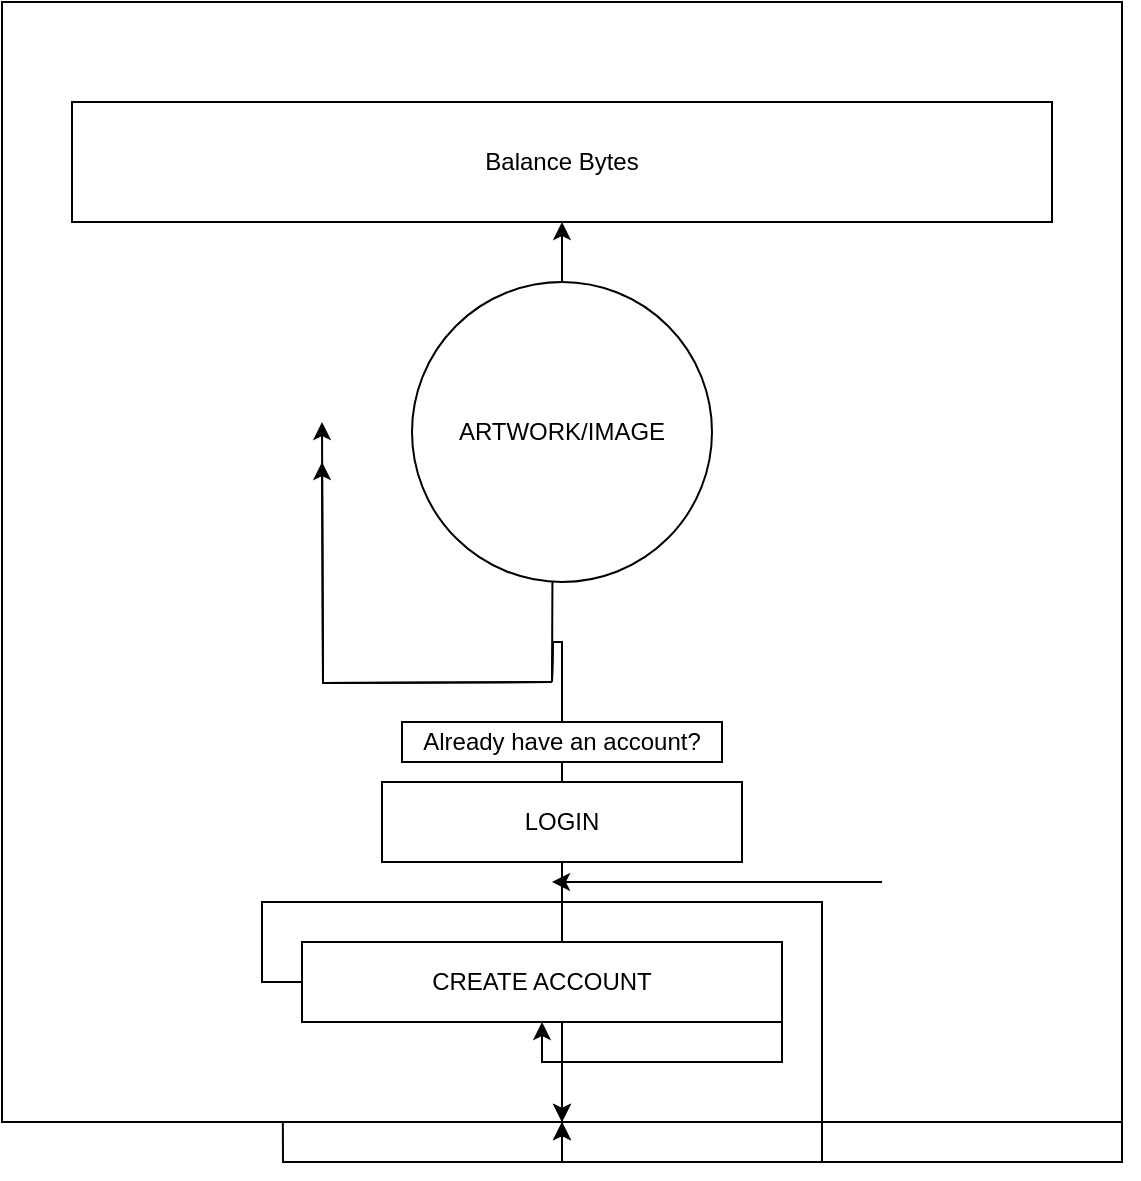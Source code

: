 <mxfile version="24.6.4" type="device" pages="11">
  <diagram name="Front Page" id="qICX5ICRqZg0r3DGuJJG">
    <mxGraphModel dx="1026" dy="675" grid="1" gridSize="10" guides="1" tooltips="1" connect="1" arrows="1" fold="1" page="1" pageScale="1" pageWidth="850" pageHeight="1100" math="0" shadow="0">
      <root>
        <mxCell id="0" />
        <mxCell id="1" parent="0" />
        <mxCell id="lHscJubLLJOA_1o7dfMD-1" value="&lt;h1 style=&quot;margin-top: 0px;&quot;&gt;Heading&lt;/h1&gt;&lt;p&gt;Lorem ipsum dolor sit amet, consectetur adipisicing elit, sed do eiusmod tempor incididunt ut labore et dolore magna aliqua.&lt;/p&gt;" style="text;html=1;whiteSpace=wrap;overflow=hidden;rounded=0;" parent="1" vertex="1">
          <mxGeometry x="330" y="260" width="180" height="120" as="geometry" />
        </mxCell>
        <mxCell id="8giqpUEEAc0bAvf1bpAf-1" style="edgeStyle=orthogonalEdgeStyle;rounded=0;orthogonalLoop=1;jettySize=auto;html=1;" parent="1" target="lHscJubLLJOA_1o7dfMD-1" edge="1">
          <mxGeometry relative="1" as="geometry">
            <mxPoint x="260" y="260" as="sourcePoint" />
          </mxGeometry>
        </mxCell>
        <mxCell id="8giqpUEEAc0bAvf1bpAf-3" style="edgeStyle=orthogonalEdgeStyle;rounded=0;orthogonalLoop=1;jettySize=auto;html=1;" parent="1" source="lHscJubLLJOA_1o7dfMD-2" edge="1">
          <mxGeometry relative="1" as="geometry">
            <mxPoint x="210" y="510" as="targetPoint" />
          </mxGeometry>
        </mxCell>
        <mxCell id="lHscJubLLJOA_1o7dfMD-2" value="" style="whiteSpace=wrap;html=1;aspect=fixed;" parent="1" vertex="1">
          <mxGeometry x="70" y="70" width="560" height="560" as="geometry" />
        </mxCell>
        <mxCell id="8giqpUEEAc0bAvf1bpAf-2" style="edgeStyle=orthogonalEdgeStyle;rounded=0;orthogonalLoop=1;jettySize=auto;html=1;exitX=1;exitY=1;exitDx=0;exitDy=0;" parent="1" source="lHscJubLLJOA_1o7dfMD-2" target="lHscJubLLJOA_1o7dfMD-2" edge="1">
          <mxGeometry relative="1" as="geometry" />
        </mxCell>
        <mxCell id="8giqpUEEAc0bAvf1bpAf-6" style="edgeStyle=orthogonalEdgeStyle;rounded=0;orthogonalLoop=1;jettySize=auto;html=1;" parent="1" edge="1">
          <mxGeometry relative="1" as="geometry">
            <mxPoint x="230" y="280" as="targetPoint" />
            <mxPoint x="345" y="410" as="sourcePoint" />
          </mxGeometry>
        </mxCell>
        <mxCell id="8giqpUEEAc0bAvf1bpAf-7" style="edgeStyle=orthogonalEdgeStyle;rounded=0;orthogonalLoop=1;jettySize=auto;html=1;" parent="1" target="lHscJubLLJOA_1o7dfMD-2" edge="1">
          <mxGeometry relative="1" as="geometry">
            <mxPoint x="345" y="410" as="sourcePoint" />
          </mxGeometry>
        </mxCell>
        <mxCell id="8giqpUEEAc0bAvf1bpAf-8" style="edgeStyle=orthogonalEdgeStyle;rounded=0;orthogonalLoop=1;jettySize=auto;html=1;" parent="1" target="lHscJubLLJOA_1o7dfMD-2" edge="1">
          <mxGeometry relative="1" as="geometry">
            <mxPoint x="345" y="410" as="sourcePoint" />
          </mxGeometry>
        </mxCell>
        <mxCell id="8giqpUEEAc0bAvf1bpAf-9" style="edgeStyle=orthogonalEdgeStyle;rounded=0;orthogonalLoop=1;jettySize=auto;html=1;" parent="1" edge="1">
          <mxGeometry relative="1" as="geometry">
            <mxPoint x="230" y="300" as="targetPoint" />
            <mxPoint x="345" y="410" as="sourcePoint" />
          </mxGeometry>
        </mxCell>
        <mxCell id="8giqpUEEAc0bAvf1bpAf-11" value="" style="edgeStyle=orthogonalEdgeStyle;rounded=0;orthogonalLoop=1;jettySize=auto;html=1;" parent="1" target="8giqpUEEAc0bAvf1bpAf-10" edge="1">
          <mxGeometry relative="1" as="geometry">
            <mxPoint x="345" y="410" as="sourcePoint" />
          </mxGeometry>
        </mxCell>
        <mxCell id="8giqpUEEAc0bAvf1bpAf-5" style="edgeStyle=orthogonalEdgeStyle;rounded=0;orthogonalLoop=1;jettySize=auto;html=1;exitX=1;exitY=1;exitDx=0;exitDy=0;" parent="1" edge="1">
          <mxGeometry relative="1" as="geometry">
            <mxPoint x="510" y="510" as="sourcePoint" />
            <mxPoint x="345" y="510" as="targetPoint" />
          </mxGeometry>
        </mxCell>
        <mxCell id="8giqpUEEAc0bAvf1bpAf-10" value="Balance Bytes" style="whiteSpace=wrap;html=1;" parent="1" vertex="1">
          <mxGeometry x="105" y="120" width="490" height="60" as="geometry" />
        </mxCell>
        <mxCell id="JlLip9QUnb0sgv-yLSRy-1" value="LOGIN" style="rounded=0;whiteSpace=wrap;html=1;" parent="1" vertex="1">
          <mxGeometry x="260" y="460" width="180" height="40" as="geometry" />
        </mxCell>
        <mxCell id="JlLip9QUnb0sgv-yLSRy-3" style="edgeStyle=orthogonalEdgeStyle;rounded=0;orthogonalLoop=1;jettySize=auto;html=1;exitX=0;exitY=0.5;exitDx=0;exitDy=0;" parent="1" source="JlLip9QUnb0sgv-yLSRy-2" target="lHscJubLLJOA_1o7dfMD-2" edge="1">
          <mxGeometry relative="1" as="geometry" />
        </mxCell>
        <mxCell id="JlLip9QUnb0sgv-yLSRy-2" value="CREATE ACCOUNT" style="rounded=0;whiteSpace=wrap;html=1;" parent="1" vertex="1">
          <mxGeometry x="220" y="540" width="240" height="40" as="geometry" />
        </mxCell>
        <mxCell id="JlLip9QUnb0sgv-yLSRy-4" value="ARTWORK/IMAGE" style="ellipse;whiteSpace=wrap;html=1;aspect=fixed;" parent="1" vertex="1">
          <mxGeometry x="275" y="210" width="150" height="150" as="geometry" />
        </mxCell>
        <mxCell id="UP1HYczpETbNZ8f-qdok-1" value="Already have an account?" style="rounded=0;whiteSpace=wrap;html=1;" vertex="1" parent="1">
          <mxGeometry x="270" y="430" width="160" height="20" as="geometry" />
        </mxCell>
        <mxCell id="UP1HYczpETbNZ8f-qdok-2" style="edgeStyle=orthogonalEdgeStyle;rounded=0;orthogonalLoop=1;jettySize=auto;html=1;exitX=1;exitY=1;exitDx=0;exitDy=0;" edge="1" parent="1" source="JlLip9QUnb0sgv-yLSRy-2" target="JlLip9QUnb0sgv-yLSRy-2">
          <mxGeometry relative="1" as="geometry" />
        </mxCell>
      </root>
    </mxGraphModel>
  </diagram>
  <diagram id="GiMpFzAS6m2zPdxuGs3s" name="Create Account Page">
    <mxGraphModel dx="1026" dy="692" grid="1" gridSize="10" guides="1" tooltips="1" connect="1" arrows="1" fold="1" page="1" pageScale="1" pageWidth="850" pageHeight="1100" math="0" shadow="0">
      <root>
        <mxCell id="0" />
        <mxCell id="1" parent="0" />
        <mxCell id="FqKHCaAvu0iRrxvZUC-U-1" value="" style="rounded=0;whiteSpace=wrap;html=1;" vertex="1" parent="1">
          <mxGeometry x="80" y="60" width="510" height="590" as="geometry" />
        </mxCell>
        <mxCell id="FqKHCaAvu0iRrxvZUC-U-2" value="What are your Goals?" style="rounded=0;whiteSpace=wrap;html=1;" vertex="1" parent="1">
          <mxGeometry x="160" y="110" width="380" height="60" as="geometry" />
        </mxCell>
        <mxCell id="FqKHCaAvu0iRrxvZUC-U-4" style="edgeStyle=orthogonalEdgeStyle;rounded=0;orthogonalLoop=1;jettySize=auto;html=1;exitX=0;exitY=0.25;exitDx=0;exitDy=0;" edge="1" parent="1" source="FqKHCaAvu0iRrxvZUC-U-3" target="FqKHCaAvu0iRrxvZUC-U-1">
          <mxGeometry relative="1" as="geometry" />
        </mxCell>
        <mxCell id="FqKHCaAvu0iRrxvZUC-U-5" style="edgeStyle=orthogonalEdgeStyle;rounded=0;orthogonalLoop=1;jettySize=auto;html=1;" edge="1" parent="1" source="FqKHCaAvu0iRrxvZUC-U-1" target="FqKHCaAvu0iRrxvZUC-U-1">
          <mxGeometry relative="1" as="geometry" />
        </mxCell>
        <mxCell id="FqKHCaAvu0iRrxvZUC-U-3" value="FAT LOSS" style="rounded=0;whiteSpace=wrap;html=1;" vertex="1" parent="1">
          <mxGeometry x="170" y="330" width="310" height="60" as="geometry" />
        </mxCell>
        <mxCell id="FqKHCaAvu0iRrxvZUC-U-6" value="BALANCED DIET" style="rounded=0;whiteSpace=wrap;html=1;" vertex="1" parent="1">
          <mxGeometry x="170" y="410" width="310" height="60" as="geometry" />
        </mxCell>
        <mxCell id="FqKHCaAvu0iRrxvZUC-U-7" value="MUSCLE GROWTH" style="rounded=0;whiteSpace=wrap;html=1;" vertex="1" parent="1">
          <mxGeometry x="170" y="500" width="310" height="60" as="geometry" />
        </mxCell>
      </root>
    </mxGraphModel>
  </diagram>
  <diagram id="l7nHu_FkylZJXnnObako" name="account user gender">
    <mxGraphModel dx="1026" dy="692" grid="1" gridSize="10" guides="1" tooltips="1" connect="1" arrows="1" fold="1" page="1" pageScale="1" pageWidth="850" pageHeight="1100" math="0" shadow="0">
      <root>
        <mxCell id="0" />
        <mxCell id="1" parent="0" />
        <mxCell id="eLCh7i3EwgD57Afc_iZz-1" style="edgeStyle=orthogonalEdgeStyle;rounded=0;orthogonalLoop=1;jettySize=auto;html=1;exitX=1;exitY=1;exitDx=0;exitDy=0;" edge="1" parent="1" source="NPykDku_E88fxD_iIVwc-1">
          <mxGeometry relative="1" as="geometry">
            <mxPoint x="470" y="450" as="targetPoint" />
          </mxGeometry>
        </mxCell>
        <mxCell id="NPykDku_E88fxD_iIVwc-1" value="" style="whiteSpace=wrap;html=1;aspect=fixed;" vertex="1" parent="1">
          <mxGeometry x="100" y="50" width="570" height="570" as="geometry" />
        </mxCell>
        <mxCell id="EBUYVKz0cpBKYaz_H4xM-3" style="edgeStyle=orthogonalEdgeStyle;rounded=0;orthogonalLoop=1;jettySize=auto;html=1;" edge="1" parent="1" source="EBUYVKz0cpBKYaz_H4xM-1" target="NPykDku_E88fxD_iIVwc-1">
          <mxGeometry relative="1" as="geometry" />
        </mxCell>
        <mxCell id="EBUYVKz0cpBKYaz_H4xM-4" style="edgeStyle=orthogonalEdgeStyle;rounded=0;orthogonalLoop=1;jettySize=auto;html=1;exitX=0;exitY=0.5;exitDx=0;exitDy=0;" edge="1" parent="1" source="EBUYVKz0cpBKYaz_H4xM-1" target="NPykDku_E88fxD_iIVwc-1">
          <mxGeometry relative="1" as="geometry" />
        </mxCell>
        <mxCell id="EBUYVKz0cpBKYaz_H4xM-8" style="edgeStyle=orthogonalEdgeStyle;rounded=0;orthogonalLoop=1;jettySize=auto;html=1;exitX=1;exitY=0.5;exitDx=0;exitDy=0;" edge="1" parent="1" source="EBUYVKz0cpBKYaz_H4xM-1">
          <mxGeometry relative="1" as="geometry">
            <mxPoint x="510" y="160" as="targetPoint" />
          </mxGeometry>
        </mxCell>
        <mxCell id="EBUYVKz0cpBKYaz_H4xM-9" style="edgeStyle=orthogonalEdgeStyle;rounded=0;orthogonalLoop=1;jettySize=auto;html=1;exitX=1;exitY=1;exitDx=0;exitDy=0;" edge="1" parent="1" source="EBUYVKz0cpBKYaz_H4xM-1" target="NPykDku_E88fxD_iIVwc-1">
          <mxGeometry relative="1" as="geometry" />
        </mxCell>
        <mxCell id="EBUYVKz0cpBKYaz_H4xM-1" value="How would you use Balanced Bytes?" style="rounded=0;whiteSpace=wrap;html=1;" vertex="1" parent="1">
          <mxGeometry x="190" y="120" width="370" height="60" as="geometry" />
        </mxCell>
        <mxCell id="EBUYVKz0cpBKYaz_H4xM-2" style="edgeStyle=orthogonalEdgeStyle;rounded=0;orthogonalLoop=1;jettySize=auto;html=1;exitX=0;exitY=0;exitDx=0;exitDy=0;" edge="1" parent="1" source="EBUYVKz0cpBKYaz_H4xM-1" target="EBUYVKz0cpBKYaz_H4xM-1">
          <mxGeometry relative="1" as="geometry" />
        </mxCell>
        <mxCell id="EBUYVKz0cpBKYaz_H4xM-5" style="edgeStyle=orthogonalEdgeStyle;rounded=0;orthogonalLoop=1;jettySize=auto;html=1;exitX=1;exitY=0.5;exitDx=0;exitDy=0;" edge="1" parent="1" source="EBUYVKz0cpBKYaz_H4xM-1" target="EBUYVKz0cpBKYaz_H4xM-1">
          <mxGeometry relative="1" as="geometry" />
        </mxCell>
        <mxCell id="EBUYVKz0cpBKYaz_H4xM-6" value="I NEED A MEAL PLAN" style="rounded=0;whiteSpace=wrap;html=1;" vertex="1" parent="1">
          <mxGeometry x="235" y="280" width="280" height="60" as="geometry" />
        </mxCell>
        <mxCell id="EBUYVKz0cpBKYaz_H4xM-7" value="I NEED ONLY TO TRACK CALORIES OR MACRONUTRIENTS" style="rounded=0;whiteSpace=wrap;html=1;" vertex="1" parent="1">
          <mxGeometry x="230" y="410" width="280" height="60" as="geometry" />
        </mxCell>
      </root>
    </mxGraphModel>
  </diagram>
  <diagram id="MiWP1MPHGkuC59AMgwyw" name="Account user PA">
    <mxGraphModel dx="1026" dy="692" grid="1" gridSize="10" guides="1" tooltips="1" connect="1" arrows="1" fold="1" page="1" pageScale="1" pageWidth="850" pageHeight="1100" math="0" shadow="0">
      <root>
        <mxCell id="0" />
        <mxCell id="1" parent="0" />
        <mxCell id="uONyvtBWTkNXw1QiS3jj-1" value="" style="whiteSpace=wrap;html=1;aspect=fixed;" vertex="1" parent="1">
          <mxGeometry x="120" y="40" width="550" height="550" as="geometry" />
        </mxCell>
        <mxCell id="uONyvtBWTkNXw1QiS3jj-2" value="Levels of Physical Activity" style="rounded=0;whiteSpace=wrap;html=1;" vertex="1" parent="1">
          <mxGeometry x="220" y="90" width="310" height="50" as="geometry" />
        </mxCell>
        <mxCell id="uONyvtBWTkNXw1QiS3jj-3" value="Very Active 5-6 days/week" style="rounded=0;whiteSpace=wrap;html=1;" vertex="1" parent="1">
          <mxGeometry x="240" y="410" width="310" height="50" as="geometry" />
        </mxCell>
        <mxCell id="uONyvtBWTkNXw1QiS3jj-4" value="Moderate 3-4 days/week" style="rounded=0;whiteSpace=wrap;html=1;" vertex="1" parent="1">
          <mxGeometry x="240" y="330" width="310" height="50" as="geometry" />
        </mxCell>
        <mxCell id="uONyvtBWTkNXw1QiS3jj-5" value="Sedentary (little or no exercise)" style="rounded=0;whiteSpace=wrap;html=1;" vertex="1" parent="1">
          <mxGeometry x="240" y="250" width="310" height="50" as="geometry" />
        </mxCell>
      </root>
    </mxGraphModel>
  </diagram>
  <diagram id="hyGs7kNEvDXgr1PN7o-N" name="Account User Info">
    <mxGraphModel dx="1026" dy="692" grid="1" gridSize="10" guides="1" tooltips="1" connect="1" arrows="1" fold="1" page="1" pageScale="1" pageWidth="850" pageHeight="1100" math="0" shadow="0">
      <root>
        <mxCell id="0" />
        <mxCell id="1" parent="0" />
        <mxCell id="vxSnmMOOV8UZ4cbjEcEh-1" value="" style="whiteSpace=wrap;html=1;aspect=fixed;" vertex="1" parent="1">
          <mxGeometry x="120" y="60" width="570" height="570" as="geometry" />
        </mxCell>
        <mxCell id="vxSnmMOOV8UZ4cbjEcEh-2" value="First" style="rounded=0;whiteSpace=wrap;html=1;" vertex="1" parent="1">
          <mxGeometry x="180" y="230" width="160" height="30" as="geometry" />
        </mxCell>
        <mxCell id="vxSnmMOOV8UZ4cbjEcEh-3" value="Last" style="rounded=0;whiteSpace=wrap;html=1;" vertex="1" parent="1">
          <mxGeometry x="425" y="230" width="160" height="30" as="geometry" />
        </mxCell>
        <mxCell id="vxSnmMOOV8UZ4cbjEcEh-4" value="Account User Info" style="rounded=0;whiteSpace=wrap;html=1;" vertex="1" parent="1">
          <mxGeometry x="265" y="70" width="275" height="40" as="geometry" />
        </mxCell>
        <mxCell id="vxSnmMOOV8UZ4cbjEcEh-5" value="Email Address" style="rounded=0;whiteSpace=wrap;html=1;" vertex="1" parent="1">
          <mxGeometry x="180" y="310" width="160" height="30" as="geometry" />
        </mxCell>
        <mxCell id="vxSnmMOOV8UZ4cbjEcEh-6" value="Profile Image" style="rounded=0;whiteSpace=wrap;html=1;" vertex="1" parent="1">
          <mxGeometry x="310" y="150" width="160" height="30" as="geometry" />
        </mxCell>
        <mxCell id="vxSnmMOOV8UZ4cbjEcEh-7" value="Create Password" style="rounded=0;whiteSpace=wrap;html=1;" vertex="1" parent="1">
          <mxGeometry x="180" y="440" width="160" height="30" as="geometry" />
        </mxCell>
        <mxCell id="vxSnmMOOV8UZ4cbjEcEh-8" value="Create UserName" style="rounded=0;whiteSpace=wrap;html=1;" vertex="1" parent="1">
          <mxGeometry x="180" y="380" width="160" height="30" as="geometry" />
        </mxCell>
        <mxCell id="vxSnmMOOV8UZ4cbjEcEh-9" value="Ok" style="rounded=0;whiteSpace=wrap;html=1;" vertex="1" parent="1">
          <mxGeometry x="300" y="510" width="160" height="30" as="geometry" />
        </mxCell>
      </root>
    </mxGraphModel>
  </diagram>
  <diagram id="9bDVgcNRoHr6qRclil_X" name="Display Results Page">
    <mxGraphModel dx="1026" dy="692" grid="1" gridSize="10" guides="1" tooltips="1" connect="1" arrows="1" fold="1" page="1" pageScale="1" pageWidth="850" pageHeight="1100" math="0" shadow="0">
      <root>
        <mxCell id="0" />
        <mxCell id="1" parent="0" />
        <mxCell id="g1bb7X_IJbMK7HUS8Ra8-1" value="" style="whiteSpace=wrap;html=1;aspect=fixed;" vertex="1" parent="1">
          <mxGeometry x="100" y="40" width="590" height="590" as="geometry" />
        </mxCell>
        <mxCell id="g1bb7X_IJbMK7HUS8Ra8-2" value="Search Engine" style="rounded=0;whiteSpace=wrap;html=1;" vertex="1" parent="1">
          <mxGeometry x="180" y="100" width="160" height="30" as="geometry" />
        </mxCell>
        <mxCell id="g1bb7X_IJbMK7HUS8Ra8-3" value="" style="rounded=0;whiteSpace=wrap;html=1;" vertex="1" parent="1">
          <mxGeometry x="180" y="180" width="160" height="30" as="geometry" />
        </mxCell>
        <mxCell id="g1bb7X_IJbMK7HUS8Ra8-4" value="" style="rounded=0;whiteSpace=wrap;html=1;" vertex="1" parent="1">
          <mxGeometry x="180" y="230" width="160" height="30" as="geometry" />
        </mxCell>
        <mxCell id="g1bb7X_IJbMK7HUS8Ra8-5" value="" style="rounded=0;whiteSpace=wrap;html=1;" vertex="1" parent="1">
          <mxGeometry x="180" y="290" width="160" height="30" as="geometry" />
        </mxCell>
        <mxCell id="g1bb7X_IJbMK7HUS8Ra8-6" value="" style="rounded=0;whiteSpace=wrap;html=1;" vertex="1" parent="1">
          <mxGeometry x="180" y="350" width="160" height="30" as="geometry" />
        </mxCell>
        <mxCell id="g1bb7X_IJbMK7HUS8Ra8-7" value="" style="ellipse;whiteSpace=wrap;html=1;aspect=fixed;" vertex="1" parent="1">
          <mxGeometry x="360" y="90" width="50" height="50" as="geometry" />
        </mxCell>
      </root>
    </mxGraphModel>
  </diagram>
  <diagram id="cJlr4q3JEzU_xbC8fbme" name="Overview">
    <mxGraphModel dx="1026" dy="675" grid="1" gridSize="10" guides="1" tooltips="1" connect="1" arrows="1" fold="1" page="1" pageScale="1" pageWidth="850" pageHeight="1100" math="0" shadow="0">
      <root>
        <mxCell id="0" />
        <mxCell id="1" parent="0" />
        <mxCell id="s8IJ0KKdMiPQk3IEK0DZ-2" value="" style="rounded=1;whiteSpace=wrap;html=1;" parent="1" vertex="1">
          <mxGeometry x="170" y="90" width="420" height="580" as="geometry" />
        </mxCell>
        <mxCell id="s8IJ0KKdMiPQk3IEK0DZ-3" value="Goal Weight" style="rounded=0;whiteSpace=wrap;html=1;" parent="1" vertex="1">
          <mxGeometry x="210" y="200" width="160" height="20" as="geometry" />
        </mxCell>
        <mxCell id="s8IJ0KKdMiPQk3IEK0DZ-6" value="Macronutrients" style="rounded=0;whiteSpace=wrap;html=1;" parent="1" vertex="1">
          <mxGeometry x="300" y="420" width="150" height="20" as="geometry" />
        </mxCell>
        <mxCell id="s8IJ0KKdMiPQk3IEK0DZ-8" value="Overview" style="rounded=1;whiteSpace=wrap;html=1;" parent="1" vertex="1">
          <mxGeometry x="280" y="120" width="200" height="50" as="geometry" />
        </mxCell>
        <mxCell id="s8IJ0KKdMiPQk3IEK0DZ-9" value="Pie Chart" style="ellipse;whiteSpace=wrap;html=1;aspect=fixed;" parent="1" vertex="1">
          <mxGeometry x="200" y="470" width="80" height="80" as="geometry" />
        </mxCell>
        <mxCell id="s8IJ0KKdMiPQk3IEK0DZ-10" value="Protein&amp;nbsp;&lt;span style=&quot;white-space: pre;&quot;&gt;&#x9;&lt;/span&gt;%" style="text;html=1;align=center;verticalAlign=middle;whiteSpace=wrap;rounded=0;" parent="1" vertex="1">
          <mxGeometry x="310" y="480" width="130" height="20" as="geometry" />
        </mxCell>
        <mxCell id="s8IJ0KKdMiPQk3IEK0DZ-11" value="Carbs&amp;nbsp;&lt;span style=&quot;white-space: pre;&quot;&gt;&#x9;&lt;/span&gt;%" style="text;html=1;align=center;verticalAlign=middle;whiteSpace=wrap;rounded=0;" parent="1" vertex="1">
          <mxGeometry x="310" y="500" width="130" height="20" as="geometry" />
        </mxCell>
        <mxCell id="s8IJ0KKdMiPQk3IEK0DZ-12" value="Fats&amp;nbsp;&lt;span style=&quot;white-space: pre;&quot;&gt;&#x9;&lt;/span&gt;%" style="text;html=1;align=center;verticalAlign=middle;whiteSpace=wrap;rounded=0;" parent="1" vertex="1">
          <mxGeometry x="310" y="520" width="150" height="20" as="geometry" />
        </mxCell>
        <mxCell id="s8IJ0KKdMiPQk3IEK0DZ-13" value="Create Plan" style="rounded=1;whiteSpace=wrap;html=1;" parent="1" vertex="1">
          <mxGeometry x="320" y="580" width="120" height="60" as="geometry" />
        </mxCell>
        <mxCell id="s8IJ0KKdMiPQk3IEK0DZ-14" value="Calories for Weight Loss" style="text;html=1;align=center;verticalAlign=middle;whiteSpace=wrap;rounded=0;" parent="1" vertex="1">
          <mxGeometry x="225" y="320" width="130" height="30" as="geometry" />
        </mxCell>
        <mxCell id="s8IJ0KKdMiPQk3IEK0DZ-15" value="Calories for Weight Maintenance" style="text;html=1;align=center;verticalAlign=middle;whiteSpace=wrap;rounded=0;" parent="1" vertex="1">
          <mxGeometry x="210" y="250" width="160" height="30" as="geometry" />
        </mxCell>
        <mxCell id="s8IJ0KKdMiPQk3IEK0DZ-16" value="Text" style="text;html=1;align=center;verticalAlign=middle;whiteSpace=wrap;rounded=0;" parent="1" vertex="1">
          <mxGeometry x="470" y="300" width="60" height="30" as="geometry" />
        </mxCell>
      </root>
    </mxGraphModel>
  </diagram>
  <diagram id="-240h5_K8lttOCRAeWLo" name="Plan Info">
    <mxGraphModel dx="1026" dy="675" grid="1" gridSize="10" guides="1" tooltips="1" connect="1" arrows="1" fold="1" page="1" pageScale="1" pageWidth="850" pageHeight="1100" math="0" shadow="0">
      <root>
        <mxCell id="0" />
        <mxCell id="1" parent="0" />
        <mxCell id="qzC3IlbkpGjyZ2kWI99J-1" value="" style="rounded=1;whiteSpace=wrap;html=1;" parent="1" vertex="1">
          <mxGeometry x="120" y="60" width="370" height="580" as="geometry" />
        </mxCell>
        <mxCell id="qzC3IlbkpGjyZ2kWI99J-2" value="Text" style="text;html=1;align=center;verticalAlign=middle;whiteSpace=wrap;rounded=0;" parent="1" vertex="1">
          <mxGeometry x="390" y="330" width="60" height="30" as="geometry" />
        </mxCell>
        <mxCell id="qzC3IlbkpGjyZ2kWI99J-3" value="Text" style="text;html=1;align=center;verticalAlign=middle;whiteSpace=wrap;rounded=0;" parent="1" vertex="1">
          <mxGeometry x="400" y="340" width="60" height="30" as="geometry" />
        </mxCell>
        <mxCell id="qzC3IlbkpGjyZ2kWI99J-4" value="Text" style="text;html=1;align=center;verticalAlign=middle;whiteSpace=wrap;rounded=0;" parent="1" vertex="1">
          <mxGeometry x="410" y="350" width="60" height="30" as="geometry" />
        </mxCell>
        <mxCell id="qzC3IlbkpGjyZ2kWI99J-5" value="Hello UserName" style="text;html=1;align=center;verticalAlign=middle;whiteSpace=wrap;rounded=0;" parent="1" vertex="1">
          <mxGeometry x="160" y="120" width="120" height="30" as="geometry" />
        </mxCell>
        <mxCell id="qzC3IlbkpGjyZ2kWI99J-6" value="We have created the best plan that allows you to lose body fat and see results in the short term.&amp;nbsp;&lt;div&gt;&lt;br&gt;&lt;/div&gt;&lt;div&gt;The two main factors that affect your results are calorie and protein intake, learn more next&lt;/div&gt;" style="text;html=1;align=center;verticalAlign=middle;whiteSpace=wrap;rounded=0;" parent="1" vertex="1">
          <mxGeometry x="160" y="410" width="290" height="110" as="geometry" />
        </mxCell>
        <mxCell id="qzC3IlbkpGjyZ2kWI99J-7" value="Next" style="rounded=0;whiteSpace=wrap;html=1;" parent="1" vertex="1">
          <mxGeometry x="340" y="530" width="80" height="30" as="geometry" />
        </mxCell>
        <mxCell id="qzC3IlbkpGjyZ2kWI99J-8" value="Image/pic" style="ellipse;whiteSpace=wrap;html=1;aspect=fixed;" parent="1" vertex="1">
          <mxGeometry x="225" y="200" width="160" height="160" as="geometry" />
        </mxCell>
      </root>
    </mxGraphModel>
  </diagram>
  <diagram id="rFdXrfTVGG4t4L3bRNkX" name="Nutrition Facts">
    <mxGraphModel dx="1026" dy="675" grid="1" gridSize="10" guides="1" tooltips="1" connect="1" arrows="1" fold="1" page="1" pageScale="1" pageWidth="850" pageHeight="1100" math="0" shadow="0">
      <root>
        <mxCell id="0" />
        <mxCell id="1" parent="0" />
        <mxCell id="-XVvcXSYbozagdQEfyoZ-1" value="" style="rounded=1;whiteSpace=wrap;html=1;" vertex="1" parent="1">
          <mxGeometry x="130" y="100" width="340" height="530" as="geometry" />
        </mxCell>
        <mxCell id="-XVvcXSYbozagdQEfyoZ-2" value="Carbs&amp;nbsp;&lt;span style=&quot;white-space: pre;&quot;&gt;&#x9;&lt;/span&gt;42%" style="text;html=1;align=center;verticalAlign=middle;whiteSpace=wrap;rounded=0;" vertex="1" parent="1">
          <mxGeometry x="320" y="310" width="100" height="30" as="geometry" />
        </mxCell>
        <mxCell id="-XVvcXSYbozagdQEfyoZ-7" style="edgeStyle=orthogonalEdgeStyle;rounded=0;orthogonalLoop=1;jettySize=auto;html=1;exitX=0.5;exitY=0;exitDx=0;exitDy=0;entryX=0.25;entryY=1;entryDx=0;entryDy=0;" edge="1" parent="1" source="-XVvcXSYbozagdQEfyoZ-3" target="-XVvcXSYbozagdQEfyoZ-4">
          <mxGeometry relative="1" as="geometry" />
        </mxCell>
        <mxCell id="-XVvcXSYbozagdQEfyoZ-3" value="Proteins&amp;nbsp;&lt;span style=&quot;white-space: pre;&quot;&gt;&#x9;&lt;/span&gt;24%" style="text;html=1;align=center;verticalAlign=middle;whiteSpace=wrap;rounded=0;" vertex="1" parent="1">
          <mxGeometry x="320" y="340" width="110" height="30" as="geometry" />
        </mxCell>
        <mxCell id="-XVvcXSYbozagdQEfyoZ-4" value="Fats&amp;nbsp;&lt;span style=&quot;white-space: pre;&quot;&gt;&#x9;&lt;/span&gt;34%" style="text;html=1;align=center;verticalAlign=middle;whiteSpace=wrap;rounded=0;" vertex="1" parent="1">
          <mxGeometry x="320" y="280" width="110" height="30" as="geometry" />
        </mxCell>
        <mxCell id="-XVvcXSYbozagdQEfyoZ-5" value="How many servings?" style="text;html=1;align=center;verticalAlign=middle;whiteSpace=wrap;rounded=0;" vertex="1" parent="1">
          <mxGeometry x="210" y="190" width="180" height="20" as="geometry" />
        </mxCell>
        <mxCell id="-XVvcXSYbozagdQEfyoZ-6" value="Nutrition Facts" style="text;html=1;align=center;verticalAlign=middle;whiteSpace=wrap;rounded=0;" vertex="1" parent="1">
          <mxGeometry x="210" y="120" width="170" height="30" as="geometry" />
        </mxCell>
        <mxCell id="-XVvcXSYbozagdQEfyoZ-8" value="-&amp;nbsp; 1&amp;nbsp; +" style="rounded=1;whiteSpace=wrap;html=1;" vertex="1" parent="1">
          <mxGeometry x="270" y="230" width="50" height="30" as="geometry" />
        </mxCell>
        <mxCell id="-XVvcXSYbozagdQEfyoZ-9" value="654&lt;div&gt;Calories&lt;/div&gt;" style="ellipse;whiteSpace=wrap;html=1;aspect=fixed;" vertex="1" parent="1">
          <mxGeometry x="180" y="280" width="90" height="90" as="geometry" />
        </mxCell>
        <mxCell id="-XVvcXSYbozagdQEfyoZ-11" value="Total Fats&amp;nbsp;&lt;span style=&quot;white-space: pre;&quot;&gt;&#x9;&lt;/span&gt;&lt;span style=&quot;white-space: pre;&quot;&gt;&#x9;&lt;/span&gt;&lt;span style=&quot;white-space: pre;&quot;&gt;&#x9;&lt;/span&gt;21g" style="text;html=1;align=center;verticalAlign=middle;whiteSpace=wrap;rounded=0;" vertex="1" parent="1">
          <mxGeometry x="180" y="430" width="260" height="30" as="geometry" />
        </mxCell>
        <mxCell id="-XVvcXSYbozagdQEfyoZ-12" value="Net Carbs&amp;nbsp;&lt;span style=&quot;white-space: pre;&quot;&gt;&#x9;&lt;/span&gt;&lt;span style=&quot;white-space: pre;&quot;&gt;&#x9;&lt;/span&gt;&lt;span style=&quot;white-space: pre;&quot;&gt;&#x9;&lt;/span&gt;51g" style="text;html=1;align=center;verticalAlign=middle;whiteSpace=wrap;rounded=0;" vertex="1" parent="1">
          <mxGeometry x="180" y="460" width="260" height="30" as="geometry" />
        </mxCell>
        <mxCell id="-XVvcXSYbozagdQEfyoZ-13" value="Protein&amp;nbsp;&lt;span style=&quot;white-space: pre;&quot;&gt;&#x9;&lt;/span&gt;&lt;span style=&quot;white-space: pre;&quot;&gt;&#x9;&lt;/span&gt;&lt;span style=&quot;white-space: pre;&quot;&gt;&#x9;&lt;span style=&quot;white-space: pre;&quot;&gt;&#x9;&lt;/span&gt;51g&lt;/span&gt;" style="text;html=1;align=center;verticalAlign=middle;whiteSpace=wrap;rounded=0;" vertex="1" parent="1">
          <mxGeometry x="180" y="490" width="260" height="30" as="geometry" />
        </mxCell>
        <mxCell id="-XVvcXSYbozagdQEfyoZ-14" value="Sugars&amp;nbsp;&lt;span style=&quot;white-space: pre;&quot;&gt;&#x9;&lt;/span&gt;&lt;span style=&quot;white-space: pre;&quot;&gt;&#x9;&lt;/span&gt;&lt;span style=&quot;white-space: pre;&quot;&gt;&#x9;&lt;/span&gt;&lt;span style=&quot;white-space: pre;&quot;&gt;&#x9;&lt;/span&gt;8g" style="text;html=1;align=center;verticalAlign=middle;whiteSpace=wrap;rounded=0;" vertex="1" parent="1">
          <mxGeometry x="180" y="520" width="260" height="30" as="geometry" />
        </mxCell>
        <mxCell id="-XVvcXSYbozagdQEfyoZ-15" value="Fiber&amp;nbsp;&lt;span style=&quot;white-space: pre;&quot;&gt;&#x9;&lt;/span&gt;&lt;span style=&quot;white-space: pre;&quot;&gt;&#x9;&lt;/span&gt;&lt;span style=&quot;white-space: pre;&quot;&gt;&#x9;&lt;/span&gt;&lt;span style=&quot;white-space: pre;&quot;&gt;&#x9;&lt;/span&gt;7g" style="text;html=1;align=center;verticalAlign=middle;whiteSpace=wrap;rounded=0;" vertex="1" parent="1">
          <mxGeometry x="180" y="550" width="260" height="30" as="geometry" />
        </mxCell>
        <mxCell id="-XVvcXSYbozagdQEfyoZ-16" value="QUICK FACTS" style="text;html=1;align=center;verticalAlign=middle;whiteSpace=wrap;rounded=0;" vertex="1" parent="1">
          <mxGeometry x="140" y="400" width="170" height="30" as="geometry" />
        </mxCell>
      </root>
    </mxGraphModel>
  </diagram>
  <diagram id="4q5zqvt2B5o0AKEBXQU1" name="Build-A-Meal-Plan">
    <mxGraphModel dx="1026" dy="675" grid="1" gridSize="10" guides="1" tooltips="1" connect="1" arrows="1" fold="1" page="1" pageScale="1" pageWidth="850" pageHeight="1100" math="0" shadow="0">
      <root>
        <mxCell id="0" />
        <mxCell id="1" parent="0" />
        <mxCell id="S9a-iH0Ws5R0fdazfR1m-1" value="" style="rounded=1;whiteSpace=wrap;html=1;" parent="1" vertex="1">
          <mxGeometry x="50" y="30" width="570" height="650" as="geometry" />
        </mxCell>
        <mxCell id="S9a-iH0Ws5R0fdazfR1m-2" value="Simple Easy&amp;nbsp;" style="text;html=1;align=center;verticalAlign=middle;whiteSpace=wrap;rounded=0;" parent="1" vertex="1">
          <mxGeometry x="110" y="500" width="240" height="30" as="geometry" />
        </mxCell>
        <mxCell id="S9a-iH0Ws5R0fdazfR1m-3" value="Recently Created" style="text;html=1;align=center;verticalAlign=middle;whiteSpace=wrap;rounded=0;" parent="1" vertex="1">
          <mxGeometry x="120" y="350" width="220" height="30" as="geometry" />
        </mxCell>
        <mxCell id="S9a-iH0Ws5R0fdazfR1m-4" value="Most Popular" style="text;html=1;align=center;verticalAlign=middle;whiteSpace=wrap;rounded=0;" parent="1" vertex="1">
          <mxGeometry x="120" y="195" width="190" height="30" as="geometry" />
        </mxCell>
        <mxCell id="S9a-iH0Ws5R0fdazfR1m-5" value="Build a meal plan" style="text;html=1;align=center;verticalAlign=middle;whiteSpace=wrap;rounded=0;" parent="1" vertex="1">
          <mxGeometry x="170" y="70" width="340" height="60" as="geometry" />
        </mxCell>
        <mxCell id="S9a-iH0Ws5R0fdazfR1m-8" value="Image" style="whiteSpace=wrap;html=1;aspect=fixed;" parent="1" vertex="1">
          <mxGeometry x="120" y="225" width="110" height="110" as="geometry" />
        </mxCell>
        <mxCell id="S9a-iH0Ws5R0fdazfR1m-9" value="Image" style="whiteSpace=wrap;html=1;aspect=fixed;" parent="1" vertex="1">
          <mxGeometry x="260" y="225" width="110" height="110" as="geometry" />
        </mxCell>
        <mxCell id="S9a-iH0Ws5R0fdazfR1m-10" value="Image" style="whiteSpace=wrap;html=1;aspect=fixed;" parent="1" vertex="1">
          <mxGeometry x="120" y="380" width="110" height="110" as="geometry" />
        </mxCell>
        <mxCell id="S9a-iH0Ws5R0fdazfR1m-11" value="Image" style="whiteSpace=wrap;html=1;aspect=fixed;" parent="1" vertex="1">
          <mxGeometry x="410" y="225" width="110" height="110" as="geometry" />
        </mxCell>
        <mxCell id="S9a-iH0Ws5R0fdazfR1m-12" value="Image" style="whiteSpace=wrap;html=1;aspect=fixed;" parent="1" vertex="1">
          <mxGeometry x="260" y="380" width="110" height="110" as="geometry" />
        </mxCell>
        <mxCell id="S9a-iH0Ws5R0fdazfR1m-13" value="Image" style="whiteSpace=wrap;html=1;aspect=fixed;" parent="1" vertex="1">
          <mxGeometry x="410" y="380" width="110" height="110" as="geometry" />
        </mxCell>
        <mxCell id="S9a-iH0Ws5R0fdazfR1m-14" value="" style="whiteSpace=wrap;html=1;aspect=fixed;" parent="1" vertex="1">
          <mxGeometry x="410" y="540" width="110" height="110" as="geometry" />
        </mxCell>
        <mxCell id="S9a-iH0Ws5R0fdazfR1m-15" value="Image" style="whiteSpace=wrap;html=1;aspect=fixed;" parent="1" vertex="1">
          <mxGeometry x="260" y="540" width="110" height="110" as="geometry" />
        </mxCell>
        <mxCell id="S9a-iH0Ws5R0fdazfR1m-16" value="Image" style="whiteSpace=wrap;html=1;aspect=fixed;" parent="1" vertex="1">
          <mxGeometry x="120" y="540" width="110" height="110" as="geometry" />
        </mxCell>
        <mxCell id="S9a-iH0Ws5R0fdazfR1m-17" value="" style="rounded=1;whiteSpace=wrap;html=1;" parent="1" vertex="1">
          <mxGeometry x="380" y="150" width="60" height="20" as="geometry" />
        </mxCell>
        <mxCell id="S9a-iH0Ws5R0fdazfR1m-18" value="Search" style="rounded=1;whiteSpace=wrap;html=1;" parent="1" vertex="1">
          <mxGeometry x="530" y="140" width="60" height="20" as="geometry" />
        </mxCell>
        <mxCell id="S9a-iH0Ws5R0fdazfR1m-19" value="See All" style="rounded=1;whiteSpace=wrap;html=1;" parent="1" vertex="1">
          <mxGeometry x="540" y="500" width="60" height="20" as="geometry" />
        </mxCell>
        <mxCell id="S9a-iH0Ws5R0fdazfR1m-20" value="See All" style="rounded=1;whiteSpace=wrap;html=1;" parent="1" vertex="1">
          <mxGeometry x="540" y="345" width="60" height="20" as="geometry" />
        </mxCell>
        <mxCell id="S9a-iH0Ws5R0fdazfR1m-21" value="See All" style="rounded=1;whiteSpace=wrap;html=1;" parent="1" vertex="1">
          <mxGeometry x="540" y="200" width="60" height="20" as="geometry" />
        </mxCell>
      </root>
    </mxGraphModel>
  </diagram>
  <diagram id="O6tUAzSITnUl4A0Om6NZ" name="Search Engine Page">
    <mxGraphModel dx="1026" dy="675" grid="1" gridSize="10" guides="1" tooltips="1" connect="1" arrows="1" fold="1" page="1" pageScale="1" pageWidth="850" pageHeight="1100" math="0" shadow="0">
      <root>
        <mxCell id="0" />
        <mxCell id="1" parent="0" />
        <mxCell id="z0i-dP_Qzq1WxwJEsX8r-1" value="" style="rounded=1;whiteSpace=wrap;html=1;" vertex="1" parent="1">
          <mxGeometry x="140" y="6" width="470" height="1398" as="geometry" />
        </mxCell>
        <mxCell id="z0i-dP_Qzq1WxwJEsX8r-8" value="CALORIES UNDER" style="text;html=1;align=center;verticalAlign=middle;whiteSpace=wrap;rounded=0;" vertex="1" parent="1">
          <mxGeometry x="180" y="710" width="210" height="30" as="geometry" />
        </mxCell>
        <mxCell id="z0i-dP_Qzq1WxwJEsX8r-9" value="Search by name, ingredients" style="text;html=1;align=center;verticalAlign=middle;whiteSpace=wrap;rounded=0;" vertex="1" parent="1">
          <mxGeometry x="215" y="40" width="310" height="30" as="geometry" />
        </mxCell>
        <mxCell id="z0i-dP_Qzq1WxwJEsX8r-10" value="SUGGESTIONS" style="text;html=1;align=center;verticalAlign=middle;whiteSpace=wrap;rounded=0;" vertex="1" parent="1">
          <mxGeometry x="210" y="180" width="110" height="30" as="geometry" />
        </mxCell>
        <mxCell id="z0i-dP_Qzq1WxwJEsX8r-11" value="CUISINES" style="text;html=1;align=center;verticalAlign=middle;whiteSpace=wrap;rounded=0;" vertex="1" parent="1">
          <mxGeometry x="185" y="430" width="185" height="30" as="geometry" />
        </mxCell>
        <mxCell id="z0i-dP_Qzq1WxwJEsX8r-12" value="PRICE PER SERVING UNDER" style="text;html=1;align=center;verticalAlign=middle;whiteSpace=wrap;rounded=0;" vertex="1" parent="1">
          <mxGeometry x="215" y="870" width="295" height="30" as="geometry" />
        </mxCell>
        <mxCell id="z0i-dP_Qzq1WxwJEsX8r-13" value="DIETS" style="text;html=1;align=center;verticalAlign=middle;whiteSpace=wrap;rounded=0;" vertex="1" parent="1">
          <mxGeometry x="190" y="990" width="60" height="30" as="geometry" />
        </mxCell>
        <mxCell id="z0i-dP_Qzq1WxwJEsX8r-17" value="Asian" style="rounded=1;whiteSpace=wrap;html=1;" vertex="1" parent="1">
          <mxGeometry x="180" y="550" width="130" height="30" as="geometry" />
        </mxCell>
        <mxCell id="z0i-dP_Qzq1WxwJEsX8r-18" value="Mediterrenean" style="rounded=1;whiteSpace=wrap;html=1;" vertex="1" parent="1">
          <mxGeometry x="155" y="1030" width="130" height="30" as="geometry" />
        </mxCell>
        <mxCell id="z0i-dP_Qzq1WxwJEsX8r-19" value="Recently Created" style="rounded=1;whiteSpace=wrap;html=1;" vertex="1" parent="1">
          <mxGeometry x="425" y="210" width="170" height="30" as="geometry" />
        </mxCell>
        <mxCell id="z0i-dP_Qzq1WxwJEsX8r-21" value="Most Popular" style="rounded=1;whiteSpace=wrap;html=1;" vertex="1" parent="1">
          <mxGeometry x="185" y="210" width="170" height="30" as="geometry" />
        </mxCell>
        <mxCell id="z0i-dP_Qzq1WxwJEsX8r-22" value="Quick &amp;amp; Easy" style="rounded=1;whiteSpace=wrap;html=1;" vertex="1" parent="1">
          <mxGeometry x="425" y="250" width="170" height="30" as="geometry" />
        </mxCell>
        <mxCell id="z0i-dP_Qzq1WxwJEsX8r-23" value="Top Rated" style="rounded=1;whiteSpace=wrap;html=1;" vertex="1" parent="1">
          <mxGeometry x="185" y="250" width="170" height="30" as="geometry" />
        </mxCell>
        <mxCell id="z0i-dP_Qzq1WxwJEsX8r-24" value="Breakfast" style="rounded=1;whiteSpace=wrap;html=1;" vertex="1" parent="1">
          <mxGeometry x="425" y="290" width="170" height="30" as="geometry" />
        </mxCell>
        <mxCell id="z0i-dP_Qzq1WxwJEsX8r-25" value="Budget-Friendly" style="rounded=1;whiteSpace=wrap;html=1;" vertex="1" parent="1">
          <mxGeometry x="185" y="290" width="170" height="30" as="geometry" />
        </mxCell>
        <mxCell id="z0i-dP_Qzq1WxwJEsX8r-26" value="DISH TYPES" style="text;html=1;align=center;verticalAlign=middle;whiteSpace=wrap;rounded=0;" vertex="1" parent="1">
          <mxGeometry x="190" y="1090" width="140" height="30" as="geometry" />
        </mxCell>
        <mxCell id="z0i-dP_Qzq1WxwJEsX8r-28" value="FOR YOU" style="text;html=1;align=center;verticalAlign=middle;whiteSpace=wrap;rounded=0;" vertex="1" parent="1">
          <mxGeometry x="185" y="80" width="105" height="30" as="geometry" />
        </mxCell>
        <mxCell id="z0i-dP_Qzq1WxwJEsX8r-29" value="Favorites" style="rounded=1;whiteSpace=wrap;html=1;" vertex="1" parent="1">
          <mxGeometry x="175" y="120" width="130" height="30" as="geometry" />
        </mxCell>
        <mxCell id="z0i-dP_Qzq1WxwJEsX8r-30" value="Your Recipes" style="rounded=1;whiteSpace=wrap;html=1;" vertex="1" parent="1">
          <mxGeometry x="320" y="120" width="130" height="30" as="geometry" />
        </mxCell>
        <mxCell id="z0i-dP_Qzq1WxwJEsX8r-31" value="To Try" style="rounded=1;whiteSpace=wrap;html=1;" vertex="1" parent="1">
          <mxGeometry x="460" y="120" width="130" height="30" as="geometry" />
        </mxCell>
        <mxCell id="z0i-dP_Qzq1WxwJEsX8r-33" value="Middle Eastern" style="rounded=1;whiteSpace=wrap;html=1;" vertex="1" parent="1">
          <mxGeometry x="420" y="510" width="130" height="30" as="geometry" />
        </mxCell>
        <mxCell id="z0i-dP_Qzq1WxwJEsX8r-34" value="Greek" style="rounded=1;whiteSpace=wrap;html=1;" vertex="1" parent="1">
          <mxGeometry x="420" y="470" width="130" height="30" as="geometry" />
        </mxCell>
        <mxCell id="z0i-dP_Qzq1WxwJEsX8r-35" value="Thai" style="rounded=1;whiteSpace=wrap;html=1;" vertex="1" parent="1">
          <mxGeometry x="180" y="510" width="130" height="30" as="geometry" />
        </mxCell>
        <mxCell id="z0i-dP_Qzq1WxwJEsX8r-36" value="American" style="rounded=1;whiteSpace=wrap;html=1;" vertex="1" parent="1">
          <mxGeometry x="180" y="470" width="130" height="30" as="geometry" />
        </mxCell>
        <mxCell id="z0i-dP_Qzq1WxwJEsX8r-37" value="Mexican" style="rounded=1;whiteSpace=wrap;html=1;" vertex="1" parent="1">
          <mxGeometry x="420" y="550" width="130" height="30" as="geometry" />
        </mxCell>
        <mxCell id="z0i-dP_Qzq1WxwJEsX8r-38" value="Italian" style="rounded=1;whiteSpace=wrap;html=1;" vertex="1" parent="1">
          <mxGeometry x="180" y="590" width="130" height="30" as="geometry" />
        </mxCell>
        <mxCell id="z0i-dP_Qzq1WxwJEsX8r-39" value="South American" style="rounded=1;whiteSpace=wrap;html=1;" vertex="1" parent="1">
          <mxGeometry x="420" y="590" width="130" height="30" as="geometry" />
        </mxCell>
        <mxCell id="z0i-dP_Qzq1WxwJEsX8r-40" value="500" style="rounded=1;whiteSpace=wrap;html=1;" vertex="1" parent="1">
          <mxGeometry x="185" y="750" width="75" height="30" as="geometry" />
        </mxCell>
        <mxCell id="z0i-dP_Qzq1WxwJEsX8r-41" value="750" style="rounded=1;whiteSpace=wrap;html=1;" vertex="1" parent="1">
          <mxGeometry x="450" y="810" width="75" height="30" as="geometry" />
        </mxCell>
        <mxCell id="z0i-dP_Qzq1WxwJEsX8r-42" value="700" style="rounded=1;whiteSpace=wrap;html=1;" vertex="1" parent="1">
          <mxGeometry x="325" y="810" width="75" height="30" as="geometry" />
        </mxCell>
        <mxCell id="z0i-dP_Qzq1WxwJEsX8r-43" value="650" style="rounded=1;whiteSpace=wrap;html=1;" vertex="1" parent="1">
          <mxGeometry x="190" y="810" width="75" height="30" as="geometry" />
        </mxCell>
        <mxCell id="z0i-dP_Qzq1WxwJEsX8r-44" value="550" style="rounded=1;whiteSpace=wrap;html=1;" vertex="1" parent="1">
          <mxGeometry x="325" y="750" width="75" height="30" as="geometry" />
        </mxCell>
        <mxCell id="z0i-dP_Qzq1WxwJEsX8r-45" value="600" style="rounded=1;whiteSpace=wrap;html=1;" vertex="1" parent="1">
          <mxGeometry x="447.5" y="750" width="75" height="30" as="geometry" />
        </mxCell>
        <mxCell id="z0i-dP_Qzq1WxwJEsX8r-47" value="$2" style="rounded=1;whiteSpace=wrap;html=1;" vertex="1" parent="1">
          <mxGeometry x="170" y="910" width="75" height="30" as="geometry" />
        </mxCell>
        <mxCell id="z0i-dP_Qzq1WxwJEsX8r-48" value="$7+" style="rounded=1;whiteSpace=wrap;html=1;" vertex="1" parent="1">
          <mxGeometry x="462.5" y="960" width="75" height="30" as="geometry" />
        </mxCell>
        <mxCell id="z0i-dP_Qzq1WxwJEsX8r-49" value="$6" style="rounded=1;whiteSpace=wrap;html=1;" vertex="1" parent="1">
          <mxGeometry x="310" y="960" width="75" height="30" as="geometry" />
        </mxCell>
        <mxCell id="z0i-dP_Qzq1WxwJEsX8r-50" value="$5" style="rounded=1;whiteSpace=wrap;html=1;" vertex="1" parent="1">
          <mxGeometry x="170" y="960" width="75" height="30" as="geometry" />
        </mxCell>
        <mxCell id="z0i-dP_Qzq1WxwJEsX8r-51" value="$3" style="rounded=1;whiteSpace=wrap;html=1;" vertex="1" parent="1">
          <mxGeometry x="310" y="910" width="75" height="30" as="geometry" />
        </mxCell>
        <mxCell id="z0i-dP_Qzq1WxwJEsX8r-52" value="$4" style="rounded=1;whiteSpace=wrap;html=1;" vertex="1" parent="1">
          <mxGeometry x="462.5" y="910" width="75" height="30" as="geometry" />
        </mxCell>
        <mxCell id="z0i-dP_Qzq1WxwJEsX8r-53" value="Low-Sodium" style="rounded=1;whiteSpace=wrap;html=1;" vertex="1" parent="1">
          <mxGeometry x="295" y="1030" width="130" height="30" as="geometry" />
        </mxCell>
        <mxCell id="z0i-dP_Qzq1WxwJEsX8r-54" value="Low-Fat" style="rounded=1;whiteSpace=wrap;html=1;" vertex="1" parent="1">
          <mxGeometry x="435" y="1030" width="130" height="30" as="geometry" />
        </mxCell>
        <mxCell id="z0i-dP_Qzq1WxwJEsX8r-55" value="Soups, Stews &amp;amp; Chilis" style="rounded=1;whiteSpace=wrap;html=1;" vertex="1" parent="1">
          <mxGeometry x="153.75" y="1130" width="136.25" height="30" as="geometry" />
        </mxCell>
        <mxCell id="z0i-dP_Qzq1WxwJEsX8r-56" value="Steaks" style="rounded=1;whiteSpace=wrap;html=1;" vertex="1" parent="1">
          <mxGeometry x="153.75" y="1170" width="136.25" height="30" as="geometry" />
        </mxCell>
        <mxCell id="z0i-dP_Qzq1WxwJEsX8r-57" value="Fried Rice &amp;amp; Noodles" style="rounded=1;whiteSpace=wrap;html=1;" vertex="1" parent="1">
          <mxGeometry x="300" y="1250" width="136.25" height="30" as="geometry" />
        </mxCell>
        <mxCell id="z0i-dP_Qzq1WxwJEsX8r-58" value="Tacos &amp;amp; Quesadillas" style="rounded=1;whiteSpace=wrap;html=1;" vertex="1" parent="1">
          <mxGeometry x="301.88" y="1210" width="136.25" height="30" as="geometry" />
        </mxCell>
        <mxCell id="z0i-dP_Qzq1WxwJEsX8r-59" value="Stir-Fry" style="rounded=1;whiteSpace=wrap;html=1;" vertex="1" parent="1">
          <mxGeometry x="301.88" y="1170" width="136.25" height="30" as="geometry" />
        </mxCell>
        <mxCell id="z0i-dP_Qzq1WxwJEsX8r-60" value="Salads" style="rounded=1;whiteSpace=wrap;html=1;" vertex="1" parent="1">
          <mxGeometry x="447.5" y="1250" width="136.25" height="30" as="geometry" />
        </mxCell>
        <mxCell id="z0i-dP_Qzq1WxwJEsX8r-61" value="Burgers &amp;amp; Sandwiches" style="rounded=1;whiteSpace=wrap;html=1;" vertex="1" parent="1">
          <mxGeometry x="450" y="1210" width="136.25" height="30" as="geometry" />
        </mxCell>
        <mxCell id="z0i-dP_Qzq1WxwJEsX8r-62" value="BBQ &amp;amp; Grilling" style="rounded=1;whiteSpace=wrap;html=1;" vertex="1" parent="1">
          <mxGeometry x="450" y="1170" width="136.25" height="30" as="geometry" />
        </mxCell>
        <mxCell id="z0i-dP_Qzq1WxwJEsX8r-63" value="Bowls" style="rounded=1;whiteSpace=wrap;html=1;" vertex="1" parent="1">
          <mxGeometry x="301.88" y="1130" width="136.25" height="30" as="geometry" />
        </mxCell>
        <mxCell id="z0i-dP_Qzq1WxwJEsX8r-64" value="Wraps" style="rounded=1;whiteSpace=wrap;html=1;" vertex="1" parent="1">
          <mxGeometry x="450" y="1130" width="136.25" height="30" as="geometry" />
        </mxCell>
        <mxCell id="z0i-dP_Qzq1WxwJEsX8r-66" value="Baked" style="rounded=1;whiteSpace=wrap;html=1;" vertex="1" parent="1">
          <mxGeometry x="153.75" y="1210" width="136.25" height="30" as="geometry" />
        </mxCell>
        <mxCell id="z0i-dP_Qzq1WxwJEsX8r-67" value="Pasta &amp;amp; Pizza" style="rounded=1;whiteSpace=wrap;html=1;" vertex="1" parent="1">
          <mxGeometry x="155" y="1250" width="136.25" height="30" as="geometry" />
        </mxCell>
      </root>
    </mxGraphModel>
  </diagram>
</mxfile>
